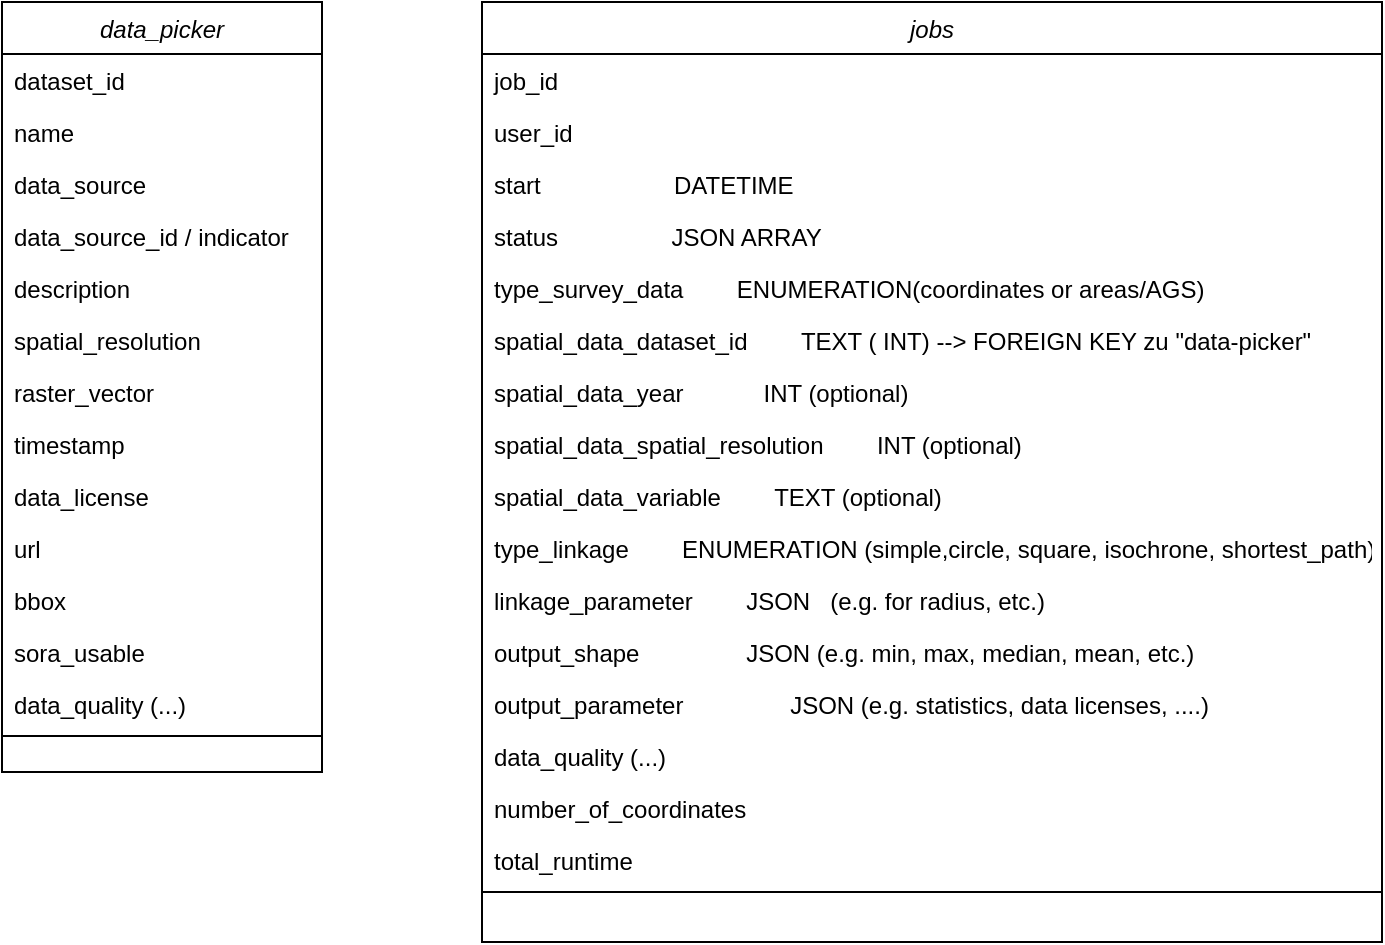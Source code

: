 <mxfile version="22.1.21" type="github">
  <diagram id="C5RBs43oDa-KdzZeNtuy" name="Page-1">
    <mxGraphModel dx="2373" dy="1255" grid="1" gridSize="10" guides="1" tooltips="1" connect="1" arrows="1" fold="1" page="1" pageScale="1" pageWidth="827" pageHeight="1169" math="0" shadow="0">
      <root>
        <mxCell id="WIyWlLk6GJQsqaUBKTNV-0" />
        <mxCell id="WIyWlLk6GJQsqaUBKTNV-1" parent="WIyWlLk6GJQsqaUBKTNV-0" />
        <mxCell id="yImev0X1SfuU2W24MoA8-6" value="data_picker" style="swimlane;fontStyle=2;align=center;verticalAlign=top;childLayout=stackLayout;horizontal=1;startSize=26;horizontalStack=0;resizeParent=1;resizeLast=0;collapsible=1;marginBottom=0;rounded=0;shadow=0;strokeWidth=1;" parent="WIyWlLk6GJQsqaUBKTNV-1" vertex="1">
          <mxGeometry x="40" y="40" width="160" height="385" as="geometry">
            <mxRectangle x="180" y="670" width="160" height="26" as="alternateBounds" />
          </mxGeometry>
        </mxCell>
        <mxCell id="yImev0X1SfuU2W24MoA8-7" value="dataset_id" style="text;align=left;verticalAlign=top;spacingLeft=4;spacingRight=4;overflow=hidden;rotatable=0;points=[[0,0.5],[1,0.5]];portConstraint=eastwest;" parent="yImev0X1SfuU2W24MoA8-6" vertex="1">
          <mxGeometry y="26" width="160" height="26" as="geometry" />
        </mxCell>
        <mxCell id="yImev0X1SfuU2W24MoA8-8" value="name" style="text;align=left;verticalAlign=top;spacingLeft=4;spacingRight=4;overflow=hidden;rotatable=0;points=[[0,0.5],[1,0.5]];portConstraint=eastwest;rounded=0;shadow=0;html=0;" parent="yImev0X1SfuU2W24MoA8-6" vertex="1">
          <mxGeometry y="52" width="160" height="26" as="geometry" />
        </mxCell>
        <mxCell id="yImev0X1SfuU2W24MoA8-9" value="data_source" style="text;align=left;verticalAlign=top;spacingLeft=4;spacingRight=4;overflow=hidden;rotatable=0;points=[[0,0.5],[1,0.5]];portConstraint=eastwest;rounded=0;shadow=0;html=0;" parent="yImev0X1SfuU2W24MoA8-6" vertex="1">
          <mxGeometry y="78" width="160" height="26" as="geometry" />
        </mxCell>
        <mxCell id="yImev0X1SfuU2W24MoA8-21" value="data_source_id / indicator" style="text;align=left;verticalAlign=top;spacingLeft=4;spacingRight=4;overflow=hidden;rotatable=0;points=[[0,0.5],[1,0.5]];portConstraint=eastwest;rounded=0;shadow=0;html=0;" parent="yImev0X1SfuU2W24MoA8-6" vertex="1">
          <mxGeometry y="104" width="160" height="26" as="geometry" />
        </mxCell>
        <mxCell id="yImev0X1SfuU2W24MoA8-12" value="description" style="text;align=left;verticalAlign=top;spacingLeft=4;spacingRight=4;overflow=hidden;rotatable=0;points=[[0,0.5],[1,0.5]];portConstraint=eastwest;rounded=0;shadow=0;html=0;" parent="yImev0X1SfuU2W24MoA8-6" vertex="1">
          <mxGeometry y="130" width="160" height="26" as="geometry" />
        </mxCell>
        <mxCell id="yImev0X1SfuU2W24MoA8-13" value="spatial_resolution" style="text;align=left;verticalAlign=top;spacingLeft=4;spacingRight=4;overflow=hidden;rotatable=0;points=[[0,0.5],[1,0.5]];portConstraint=eastwest;rounded=0;shadow=0;html=0;" parent="yImev0X1SfuU2W24MoA8-6" vertex="1">
          <mxGeometry y="156" width="160" height="26" as="geometry" />
        </mxCell>
        <mxCell id="yImev0X1SfuU2W24MoA8-14" value="raster_vector" style="text;align=left;verticalAlign=top;spacingLeft=4;spacingRight=4;overflow=hidden;rotatable=0;points=[[0,0.5],[1,0.5]];portConstraint=eastwest;rounded=0;shadow=0;html=0;" parent="yImev0X1SfuU2W24MoA8-6" vertex="1">
          <mxGeometry y="182" width="160" height="26" as="geometry" />
        </mxCell>
        <mxCell id="yImev0X1SfuU2W24MoA8-15" value="timestamp" style="text;align=left;verticalAlign=top;spacingLeft=4;spacingRight=4;overflow=hidden;rotatable=0;points=[[0,0.5],[1,0.5]];portConstraint=eastwest;rounded=0;shadow=0;html=0;" parent="yImev0X1SfuU2W24MoA8-6" vertex="1">
          <mxGeometry y="208" width="160" height="26" as="geometry" />
        </mxCell>
        <mxCell id="yImev0X1SfuU2W24MoA8-16" value="data_license" style="text;align=left;verticalAlign=top;spacingLeft=4;spacingRight=4;overflow=hidden;rotatable=0;points=[[0,0.5],[1,0.5]];portConstraint=eastwest;rounded=0;shadow=0;html=0;" parent="yImev0X1SfuU2W24MoA8-6" vertex="1">
          <mxGeometry y="234" width="160" height="26" as="geometry" />
        </mxCell>
        <mxCell id="yImev0X1SfuU2W24MoA8-17" value="url" style="text;align=left;verticalAlign=top;spacingLeft=4;spacingRight=4;overflow=hidden;rotatable=0;points=[[0,0.5],[1,0.5]];portConstraint=eastwest;rounded=0;shadow=0;html=0;" parent="yImev0X1SfuU2W24MoA8-6" vertex="1">
          <mxGeometry y="260" width="160" height="26" as="geometry" />
        </mxCell>
        <mxCell id="yImev0X1SfuU2W24MoA8-20" value="bbox" style="text;align=left;verticalAlign=top;spacingLeft=4;spacingRight=4;overflow=hidden;rotatable=0;points=[[0,0.5],[1,0.5]];portConstraint=eastwest;rounded=0;shadow=0;html=0;" parent="yImev0X1SfuU2W24MoA8-6" vertex="1">
          <mxGeometry y="286" width="160" height="26" as="geometry" />
        </mxCell>
        <mxCell id="yImev0X1SfuU2W24MoA8-18" value="sora_usable" style="text;align=left;verticalAlign=top;spacingLeft=4;spacingRight=4;overflow=hidden;rotatable=0;points=[[0,0.5],[1,0.5]];portConstraint=eastwest;rounded=0;shadow=0;html=0;" parent="yImev0X1SfuU2W24MoA8-6" vertex="1">
          <mxGeometry y="312" width="160" height="26" as="geometry" />
        </mxCell>
        <mxCell id="yImev0X1SfuU2W24MoA8-22" value="data_quality (...)" style="text;align=left;verticalAlign=top;spacingLeft=4;spacingRight=4;overflow=hidden;rotatable=0;points=[[0,0.5],[1,0.5]];portConstraint=eastwest;rounded=0;shadow=0;html=0;" parent="yImev0X1SfuU2W24MoA8-6" vertex="1">
          <mxGeometry y="338" width="160" height="26" as="geometry" />
        </mxCell>
        <mxCell id="yImev0X1SfuU2W24MoA8-10" value="" style="line;html=1;strokeWidth=1;align=left;verticalAlign=middle;spacingTop=-1;spacingLeft=3;spacingRight=3;rotatable=0;labelPosition=right;points=[];portConstraint=eastwest;" parent="yImev0X1SfuU2W24MoA8-6" vertex="1">
          <mxGeometry y="364" width="160" height="6" as="geometry" />
        </mxCell>
        <mxCell id="yImev0X1SfuU2W24MoA8-23" value="jobs" style="swimlane;fontStyle=2;align=center;verticalAlign=top;childLayout=stackLayout;horizontal=1;startSize=26;horizontalStack=0;resizeParent=1;resizeLast=0;collapsible=1;marginBottom=0;rounded=0;shadow=0;strokeWidth=1;" parent="WIyWlLk6GJQsqaUBKTNV-1" vertex="1">
          <mxGeometry x="280" y="40" width="450" height="470" as="geometry">
            <mxRectangle x="180" y="670" width="160" height="26" as="alternateBounds" />
          </mxGeometry>
        </mxCell>
        <mxCell id="yImev0X1SfuU2W24MoA8-24" value="job_id" style="text;align=left;verticalAlign=top;spacingLeft=4;spacingRight=4;overflow=hidden;rotatable=0;points=[[0,0.5],[1,0.5]];portConstraint=eastwest;" parent="yImev0X1SfuU2W24MoA8-23" vertex="1">
          <mxGeometry y="26" width="450" height="26" as="geometry" />
        </mxCell>
        <mxCell id="yImev0X1SfuU2W24MoA8-25" value="user_id" style="text;align=left;verticalAlign=top;spacingLeft=4;spacingRight=4;overflow=hidden;rotatable=0;points=[[0,0.5],[1,0.5]];portConstraint=eastwest;rounded=0;shadow=0;html=0;" parent="yImev0X1SfuU2W24MoA8-23" vertex="1">
          <mxGeometry y="52" width="450" height="26" as="geometry" />
        </mxCell>
        <mxCell id="yImev0X1SfuU2W24MoA8-26" value="start                    DATETIME" style="text;align=left;verticalAlign=top;spacingLeft=4;spacingRight=4;overflow=hidden;rotatable=0;points=[[0,0.5],[1,0.5]];portConstraint=eastwest;rounded=0;shadow=0;html=0;" parent="yImev0X1SfuU2W24MoA8-23" vertex="1">
          <mxGeometry y="78" width="450" height="26" as="geometry" />
        </mxCell>
        <mxCell id="yImev0X1SfuU2W24MoA8-27" value="status                 JSON ARRAY" style="text;align=left;verticalAlign=top;spacingLeft=4;spacingRight=4;overflow=hidden;rotatable=0;points=[[0,0.5],[1,0.5]];portConstraint=eastwest;rounded=0;shadow=0;html=0;" parent="yImev0X1SfuU2W24MoA8-23" vertex="1">
          <mxGeometry y="104" width="450" height="26" as="geometry" />
        </mxCell>
        <mxCell id="yImev0X1SfuU2W24MoA8-32" value="type_survey_data        ENUMERATION(coordinates or areas/AGS)" style="text;align=left;verticalAlign=top;spacingLeft=4;spacingRight=4;overflow=hidden;rotatable=0;points=[[0,0.5],[1,0.5]];portConstraint=eastwest;rounded=0;shadow=0;html=0;" parent="yImev0X1SfuU2W24MoA8-23" vertex="1">
          <mxGeometry y="130" width="450" height="26" as="geometry" />
        </mxCell>
        <mxCell id="yImev0X1SfuU2W24MoA8-31" value="spatial_data_dataset_id        TEXT ( INT) --&gt; FOREIGN KEY zu &quot;data-picker&quot;" style="text;align=left;verticalAlign=top;spacingLeft=4;spacingRight=4;overflow=hidden;rotatable=0;points=[[0,0.5],[1,0.5]];portConstraint=eastwest;rounded=0;shadow=0;html=0;" parent="yImev0X1SfuU2W24MoA8-23" vertex="1">
          <mxGeometry y="156" width="450" height="26" as="geometry" />
        </mxCell>
        <mxCell id="yImev0X1SfuU2W24MoA8-33" value="spatial_data_year            INT (optional)" style="text;align=left;verticalAlign=top;spacingLeft=4;spacingRight=4;overflow=hidden;rotatable=0;points=[[0,0.5],[1,0.5]];portConstraint=eastwest;rounded=0;shadow=0;html=0;" parent="yImev0X1SfuU2W24MoA8-23" vertex="1">
          <mxGeometry y="182" width="450" height="26" as="geometry" />
        </mxCell>
        <mxCell id="yImev0X1SfuU2W24MoA8-34" value="spatial_data_spatial_resolution        INT (optional)" style="text;align=left;verticalAlign=top;spacingLeft=4;spacingRight=4;overflow=hidden;rotatable=0;points=[[0,0.5],[1,0.5]];portConstraint=eastwest;rounded=0;shadow=0;html=0;" parent="yImev0X1SfuU2W24MoA8-23" vertex="1">
          <mxGeometry y="208" width="450" height="26" as="geometry" />
        </mxCell>
        <mxCell id="yImev0X1SfuU2W24MoA8-35" value="spatial_data_variable        TEXT (optional)" style="text;align=left;verticalAlign=top;spacingLeft=4;spacingRight=4;overflow=hidden;rotatable=0;points=[[0,0.5],[1,0.5]];portConstraint=eastwest;rounded=0;shadow=0;html=0;" parent="yImev0X1SfuU2W24MoA8-23" vertex="1">
          <mxGeometry y="234" width="450" height="26" as="geometry" />
        </mxCell>
        <mxCell id="yImev0X1SfuU2W24MoA8-36" value="type_linkage        ENUMERATION (simple,circle, square, isochrone, shortest_path)" style="text;align=left;verticalAlign=top;spacingLeft=4;spacingRight=4;overflow=hidden;rotatable=0;points=[[0,0.5],[1,0.5]];portConstraint=eastwest;rounded=0;shadow=0;html=0;" parent="yImev0X1SfuU2W24MoA8-23" vertex="1">
          <mxGeometry y="260" width="450" height="26" as="geometry" />
        </mxCell>
        <mxCell id="yImev0X1SfuU2W24MoA8-39" value="linkage_parameter        JSON   (e.g. for radius, etc.)" style="text;align=left;verticalAlign=top;spacingLeft=4;spacingRight=4;overflow=hidden;rotatable=0;points=[[0,0.5],[1,0.5]];portConstraint=eastwest;rounded=0;shadow=0;html=0;" parent="yImev0X1SfuU2W24MoA8-23" vertex="1">
          <mxGeometry y="286" width="450" height="26" as="geometry" />
        </mxCell>
        <mxCell id="yImev0X1SfuU2W24MoA8-40" value="output_shape                JSON (e.g. min, max, median, mean, etc.)" style="text;align=left;verticalAlign=top;spacingLeft=4;spacingRight=4;overflow=hidden;rotatable=0;points=[[0,0.5],[1,0.5]];portConstraint=eastwest;rounded=0;shadow=0;html=0;" parent="yImev0X1SfuU2W24MoA8-23" vertex="1">
          <mxGeometry y="312" width="450" height="26" as="geometry" />
        </mxCell>
        <mxCell id="wrp1fSAK2mqUoiQj-Wsw-0" value="output_parameter                JSON (e.g. statistics, data licenses, ....)" style="text;align=left;verticalAlign=top;spacingLeft=4;spacingRight=4;overflow=hidden;rotatable=0;points=[[0,0.5],[1,0.5]];portConstraint=eastwest;rounded=0;shadow=0;html=0;" vertex="1" parent="yImev0X1SfuU2W24MoA8-23">
          <mxGeometry y="338" width="450" height="26" as="geometry" />
        </mxCell>
        <mxCell id="yImev0X1SfuU2W24MoA8-41" value="data_quality (...)" style="text;align=left;verticalAlign=top;spacingLeft=4;spacingRight=4;overflow=hidden;rotatable=0;points=[[0,0.5],[1,0.5]];portConstraint=eastwest;rounded=0;shadow=0;html=0;" parent="yImev0X1SfuU2W24MoA8-23" vertex="1">
          <mxGeometry y="364" width="450" height="26" as="geometry" />
        </mxCell>
        <mxCell id="wrp1fSAK2mqUoiQj-Wsw-1" value="number_of_coordinates" style="text;align=left;verticalAlign=top;spacingLeft=4;spacingRight=4;overflow=hidden;rotatable=0;points=[[0,0.5],[1,0.5]];portConstraint=eastwest;rounded=0;shadow=0;html=0;" vertex="1" parent="yImev0X1SfuU2W24MoA8-23">
          <mxGeometry y="390" width="450" height="26" as="geometry" />
        </mxCell>
        <mxCell id="wrp1fSAK2mqUoiQj-Wsw-2" value="total_runtime" style="text;align=left;verticalAlign=top;spacingLeft=4;spacingRight=4;overflow=hidden;rotatable=0;points=[[0,0.5],[1,0.5]];portConstraint=eastwest;rounded=0;shadow=0;html=0;" vertex="1" parent="yImev0X1SfuU2W24MoA8-23">
          <mxGeometry y="416" width="450" height="26" as="geometry" />
        </mxCell>
        <mxCell id="yImev0X1SfuU2W24MoA8-37" value="" style="line;html=1;strokeWidth=1;align=left;verticalAlign=middle;spacingTop=-1;spacingLeft=3;spacingRight=3;rotatable=0;labelPosition=right;points=[];portConstraint=eastwest;" parent="yImev0X1SfuU2W24MoA8-23" vertex="1">
          <mxGeometry y="442" width="450" height="6" as="geometry" />
        </mxCell>
      </root>
    </mxGraphModel>
  </diagram>
</mxfile>
